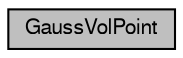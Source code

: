 digraph G
{
  bgcolor="transparent";
  edge [fontname="FreeSans",fontsize="10",labelfontname="FreeSans",labelfontsize="10"];
  node [fontname="FreeSans",fontsize="10",shape=record];
  Node1 [label="GaussVolPoint",height=0.2,width=0.4,color="black", fillcolor="grey75", style="filled" fontcolor="black"];
}
